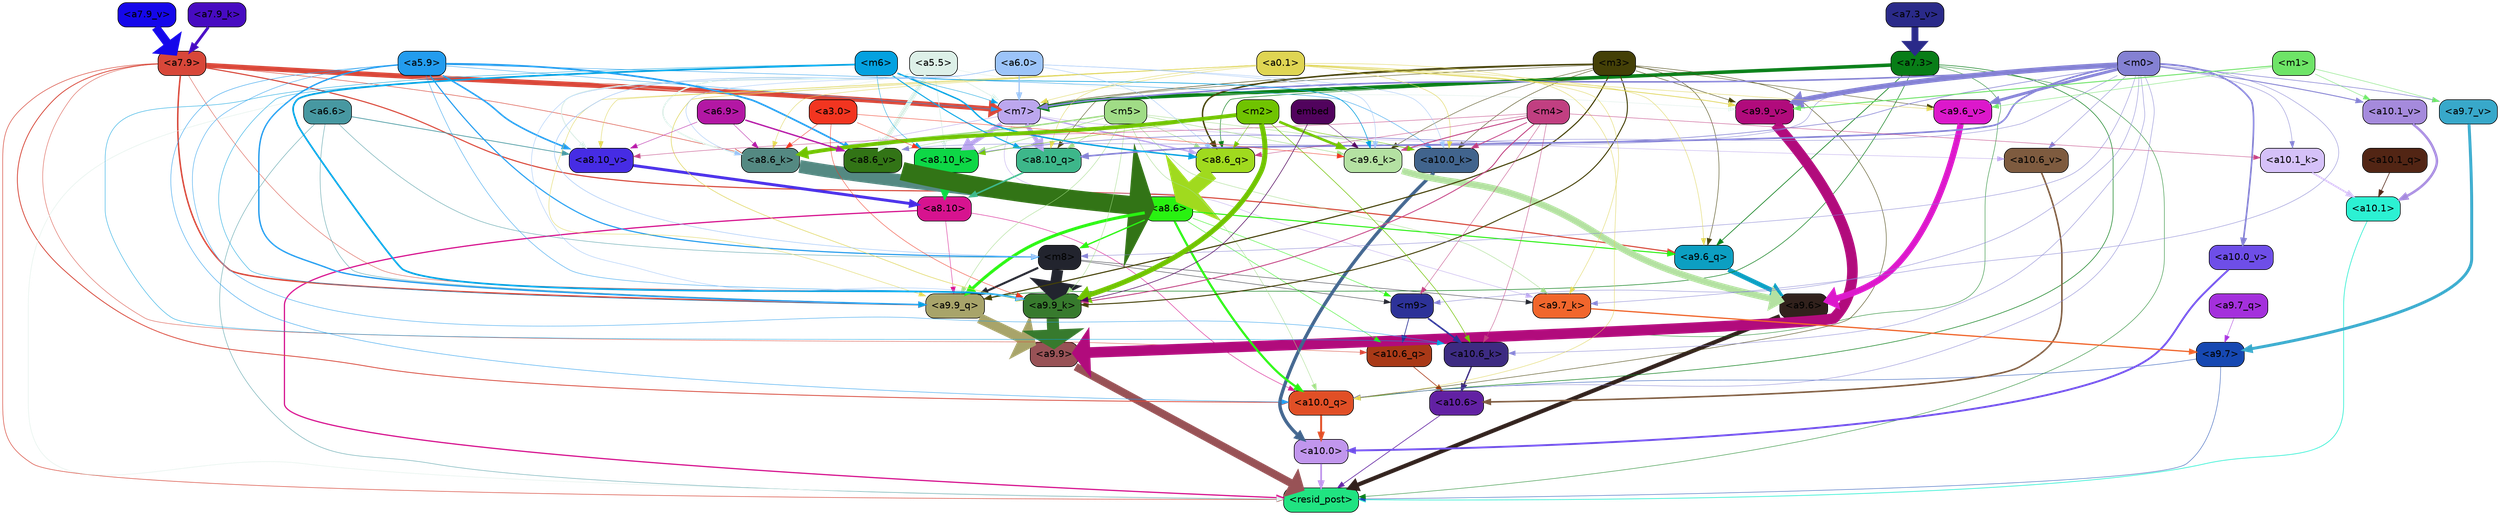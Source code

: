 strict digraph "" {
	graph [bgcolor=transparent,
		layout=dot,
		overlap=false,
		splines=true
	];
	"<a10.6>"	[color=black,
		fillcolor="#6221a3",
		fontname=Helvetica,
		shape=box,
		style="filled, rounded"];
	"<resid_post>"	[color=black,
		fillcolor="#20e381",
		fontname=Helvetica,
		shape=box,
		style="filled, rounded"];
	"<a10.6>" -> "<resid_post>"	[color="#6221a3",
		penwidth=0.9498605728149414];
	"<a10.1>"	[color=black,
		fillcolor="#2cf1d3",
		fontname=Helvetica,
		shape=box,
		style="filled, rounded"];
	"<a10.1>" -> "<resid_post>"	[color="#2cf1d3",
		penwidth=1.0084514617919922];
	"<a10.0>"	[color=black,
		fillcolor="#c196ed",
		fontname=Helvetica,
		shape=box,
		style="filled, rounded"];
	"<a10.0>" -> "<resid_post>"	[color="#c196ed",
		penwidth=2.5814952850341797];
	"<a9.9>"	[color=black,
		fillcolor="#985256",
		fontname=Helvetica,
		shape=box,
		style="filled, rounded"];
	"<a9.9>" -> "<resid_post>"	[color="#985256",
		penwidth=11.610888481140137];
	"<a9.7>"	[color=black,
		fillcolor="#1648b2",
		fontname=Helvetica,
		shape=box,
		style="filled, rounded"];
	"<a9.7>" -> "<resid_post>"	[color="#1648b2",
		penwidth=0.6];
	"<a10.0_q>"	[color=black,
		fillcolor="#e14f26",
		fontname=Helvetica,
		shape=box,
		style="filled, rounded"];
	"<a9.7>" -> "<a10.0_q>"	[color="#1648b2",
		penwidth=0.6];
	"<a9.6>"	[color=black,
		fillcolor="#31211c",
		fontname=Helvetica,
		shape=box,
		style="filled, rounded"];
	"<a9.6>" -> "<resid_post>"	[color="#31211c",
		penwidth=6.121421813964844];
	"<a8.10>"	[color=black,
		fillcolor="#d7138f",
		fontname=Helvetica,
		shape=box,
		style="filled, rounded"];
	"<a8.10>" -> "<resid_post>"	[color="#d7138f",
		penwidth=1.7841739654541016];
	"<a8.10>" -> "<a10.0_q>"	[color="#d7138f",
		penwidth=0.6612663269042969];
	"<a9.9_q>"	[color=black,
		fillcolor="#a8a46a",
		fontname=Helvetica,
		shape=box,
		style="filled, rounded"];
	"<a8.10>" -> "<a9.9_q>"	[color="#d7138f",
		penwidth=0.6];
	"<a7.9>"	[color=black,
		fillcolor="#d84739",
		fontname=Helvetica,
		shape=box,
		style="filled, rounded"];
	"<a7.9>" -> "<resid_post>"	[color="#d84739",
		penwidth=0.8109169006347656];
	"<a10.6_q>"	[color=black,
		fillcolor="#a93917",
		fontname=Helvetica,
		shape=box,
		style="filled, rounded"];
	"<a7.9>" -> "<a10.6_q>"	[color="#d84739",
		penwidth=0.6];
	"<a7.9>" -> "<a10.0_q>"	[color="#d84739",
		penwidth=1.19378662109375];
	"<m7>"	[color=black,
		fillcolor="#bca7ee",
		fontname=Helvetica,
		shape=box,
		style="filled, rounded"];
	"<a7.9>" -> "<m7>"	[color="#d84739",
		penwidth=7.3899383544921875];
	"<a7.9>" -> "<a9.9_q>"	[color="#d84739",
		penwidth=2.1764984130859375];
	"<a9.6_q>"	[color=black,
		fillcolor="#0c9fc2",
		fontname=Helvetica,
		shape=box,
		style="filled, rounded"];
	"<a7.9>" -> "<a9.6_q>"	[color="#d84739",
		penwidth=1.6184196472167969];
	"<a9.9_k>"	[color=black,
		fillcolor="#377a2d",
		fontname=Helvetica,
		shape=box,
		style="filled, rounded"];
	"<a7.9>" -> "<a9.9_k>"	[color="#d84739",
		penwidth=0.6];
	"<a8.6_k>"	[color=black,
		fillcolor="#548982",
		fontname=Helvetica,
		shape=box,
		style="filled, rounded"];
	"<a7.9>" -> "<a8.6_k>"	[color="#d84739",
		penwidth=0.7570610046386719];
	"<a7.3>"	[color=black,
		fillcolor="#087d17",
		fontname=Helvetica,
		shape=box,
		style="filled, rounded"];
	"<a7.3>" -> "<resid_post>"	[color="#087d17",
		penwidth=0.6];
	"<a7.3>" -> "<a10.6_q>"	[color="#087d17",
		penwidth=0.6];
	"<a7.3>" -> "<a10.0_q>"	[color="#087d17",
		penwidth=0.8208656311035156];
	"<a7.3>" -> "<m7>"	[color="#087d17",
		penwidth=5.189311981201172];
	"<a7.3>" -> "<a9.9_q>"	[color="#087d17",
		penwidth=0.8119163513183594];
	"<a7.3>" -> "<a9.6_q>"	[color="#087d17",
		penwidth=0.9649925231933594];
	"<a8.6_q>"	[color=black,
		fillcolor="#a0da1e",
		fontname=Helvetica,
		shape=box,
		style="filled, rounded"];
	"<a7.3>" -> "<a8.6_q>"	[color="#087d17",
		penwidth=0.7801322937011719];
	"<a6.6>"	[color=black,
		fillcolor="#4798a1",
		fontname=Helvetica,
		shape=box,
		style="filled, rounded"];
	"<a6.6>" -> "<resid_post>"	[color="#4798a1",
		penwidth=0.6];
	"<m8>"	[color=black,
		fillcolor="#22242e",
		fontname=Helvetica,
		shape=box,
		style="filled, rounded"];
	"<a6.6>" -> "<m8>"	[color="#4798a1",
		penwidth=0.6];
	"<a6.6>" -> "<a9.9_q>"	[color="#4798a1",
		penwidth=0.6];
	"<a8.10_v>"	[color=black,
		fillcolor="#462ce4",
		fontname=Helvetica,
		shape=box,
		style="filled, rounded"];
	"<a6.6>" -> "<a8.10_v>"	[color="#4798a1",
		penwidth=1.0661506652832031];
	"<a5.5>"	[color=black,
		fillcolor="#ddf0e8",
		fontname=Helvetica,
		shape=box,
		style="filled, rounded"];
	"<a5.5>" -> "<resid_post>"	[color="#ddf0e8",
		penwidth=0.6];
	"<a5.5>" -> "<m7>"	[color="#ddf0e8",
		penwidth=1.0865592956542969];
	"<a9.9_v>"	[color=black,
		fillcolor="#b10b7c",
		fontname=Helvetica,
		shape=box,
		style="filled, rounded"];
	"<a5.5>" -> "<a9.9_v>"	[color="#ddf0e8",
		penwidth=0.6];
	"<a8.10_k>"	[color=black,
		fillcolor="#0ed746",
		fontname=Helvetica,
		shape=box,
		style="filled, rounded"];
	"<a5.5>" -> "<a8.10_k>"	[color="#ddf0e8",
		penwidth=1.1390800476074219];
	"<a5.5>" -> "<a8.6_k>"	[color="#ddf0e8",
		penwidth=2.00030517578125];
	"<a5.5>" -> "<a8.10_v>"	[color="#ddf0e8",
		penwidth=1.4206085205078125];
	"<a8.6_v>"	[color=black,
		fillcolor="#327416",
		fontname=Helvetica,
		shape=box,
		style="filled, rounded"];
	"<a5.5>" -> "<a8.6_v>"	[color="#ddf0e8",
		penwidth=6.534294128417969];
	"<a10.6_q>" -> "<a10.6>"	[color="#a93917",
		penwidth=0.9244728088378906];
	"<a10.1_q>"	[color=black,
		fillcolor="#522514",
		fontname=Helvetica,
		shape=box,
		style="filled, rounded"];
	"<a10.1_q>" -> "<a10.1>"	[color="#522514",
		penwidth=0.9268798828125];
	"<a10.0_q>" -> "<a10.0>"	[color="#e14f26",
		penwidth=2.905670166015625];
	"<a10.6_k>"	[color=black,
		fillcolor="#3d2b82",
		fontname=Helvetica,
		shape=box,
		style="filled, rounded"];
	"<a10.6_k>" -> "<a10.6>"	[color="#3d2b82",
		penwidth=2.0319366455078125];
	"<a10.1_k>"	[color=black,
		fillcolor="#d5c1f8",
		fontname=Helvetica,
		shape=box,
		style="filled, rounded"];
	"<a10.1_k>" -> "<a10.1>"	[color="#d5c1f8",
		penwidth=2.4037628173828125];
	"<a10.0_k>"	[color=black,
		fillcolor="#41648d",
		fontname=Helvetica,
		shape=box,
		style="filled, rounded"];
	"<a10.0_k>" -> "<a10.0>"	[color="#41648d",
		penwidth=4.9319305419921875];
	"<a10.6_v>"	[color=black,
		fillcolor="#7e5b3f",
		fontname=Helvetica,
		shape=box,
		style="filled, rounded"];
	"<a10.6_v>" -> "<a10.6>"	[color="#7e5b3f",
		penwidth=2.290935516357422];
	"<a10.1_v>"	[color=black,
		fillcolor="#a58adc",
		fontname=Helvetica,
		shape=box,
		style="filled, rounded"];
	"<a10.1_v>" -> "<a10.1>"	[color="#a58adc",
		penwidth=3.6398468017578125];
	"<a10.0_v>"	[color=black,
		fillcolor="#6e4ee8",
		fontname=Helvetica,
		shape=box,
		style="filled, rounded"];
	"<a10.0_v>" -> "<a10.0>"	[color="#6e4ee8",
		penwidth=2.7666168212890625];
	"<m9>"	[color=black,
		fillcolor="#2d3298",
		fontname=Helvetica,
		shape=box,
		style="filled, rounded"];
	"<m9>" -> "<a10.6_q>"	[color="#2d3298",
		penwidth=1.0384025573730469];
	"<m9>" -> "<a10.6_k>"	[color="#2d3298",
		penwidth=2.371124267578125];
	"<a8.6>"	[color=black,
		fillcolor="#29f211",
		fontname=Helvetica,
		shape=box,
		style="filled, rounded"];
	"<a8.6>" -> "<a10.6_q>"	[color="#29f211",
		penwidth=0.6];
	"<a8.6>" -> "<a10.0_q>"	[color="#29f211",
		penwidth=3.1841888427734375];
	"<a8.6>" -> "<m9>"	[color="#29f211",
		penwidth=0.6];
	"<a8.6>" -> "<m8>"	[color="#29f211",
		penwidth=1.972564697265625];
	"<a8.6>" -> "<a9.9_q>"	[color="#29f211",
		penwidth=4.482503890991211];
	"<a8.6>" -> "<a9.6_q>"	[color="#29f211",
		penwidth=1.515838623046875];
	"<m5>"	[color=black,
		fillcolor="#a0dc86",
		fontname=Helvetica,
		shape=box,
		style="filled, rounded"];
	"<m5>" -> "<a10.0_q>"	[color="#a0dc86",
		penwidth=0.6];
	"<m5>" -> "<a10.0_k>"	[color="#a0dc86",
		penwidth=0.6];
	"<m5>" -> "<a9.9_q>"	[color="#a0dc86",
		penwidth=0.6];
	"<m5>" -> "<a9.9_k>"	[color="#a0dc86",
		penwidth=0.6];
	"<a9.7_k>"	[color=black,
		fillcolor="#f1662c",
		fontname=Helvetica,
		shape=box,
		style="filled, rounded"];
	"<m5>" -> "<a9.7_k>"	[color="#a0dc86",
		penwidth=0.6];
	"<a9.6_k>"	[color=black,
		fillcolor="#b4e1a2",
		fontname=Helvetica,
		shape=box,
		style="filled, rounded"];
	"<m5>" -> "<a9.6_k>"	[color="#a0dc86",
		penwidth=0.7197036743164062];
	"<a8.10_q>"	[color=black,
		fillcolor="#3db78a",
		fontname=Helvetica,
		shape=box,
		style="filled, rounded"];
	"<m5>" -> "<a8.10_q>"	[color="#a0dc86",
		penwidth=0.7198371887207031];
	"<m5>" -> "<a8.6_q>"	[color="#a0dc86",
		penwidth=0.6];
	"<m5>" -> "<a8.10_k>"	[color="#a0dc86",
		penwidth=0.9238471984863281];
	"<m5>" -> "<a8.6_k>"	[color="#a0dc86",
		penwidth=2.1219520568847656];
	"<m5>" -> "<a8.6_v>"	[color="#a0dc86",
		penwidth=0.6];
	"<a5.9>"	[color=black,
		fillcolor="#239cee",
		fontname=Helvetica,
		shape=box,
		style="filled, rounded"];
	"<a5.9>" -> "<a10.0_q>"	[color="#239cee",
		penwidth=0.6463394165039062];
	"<a5.9>" -> "<a10.6_k>"	[color="#239cee",
		penwidth=0.6];
	"<a5.9>" -> "<a10.0_k>"	[color="#239cee",
		penwidth=0.6];
	"<a5.9>" -> "<m7>"	[color="#239cee",
		penwidth=0.6];
	"<a5.9>" -> "<m8>"	[color="#239cee",
		penwidth=1.6550712585449219];
	"<a5.9>" -> "<a9.9_q>"	[color="#239cee",
		penwidth=2.019031524658203];
	"<a5.9>" -> "<a9.9_k>"	[color="#239cee",
		penwidth=0.6];
	"<a5.9>" -> "<a8.10_v>"	[color="#239cee",
		penwidth=2.2765426635742188];
	"<a5.9>" -> "<a8.6_v>"	[color="#239cee",
		penwidth=2.4934005737304688];
	"<m3>"	[color=black,
		fillcolor="#444007",
		fontname=Helvetica,
		shape=box,
		style="filled, rounded"];
	"<m3>" -> "<a10.0_q>"	[color="#444007",
		penwidth=0.6597442626953125];
	"<m3>" -> "<a10.0_k>"	[color="#444007",
		penwidth=0.6506614685058594];
	"<m3>" -> "<m7>"	[color="#444007",
		penwidth=0.7659339904785156];
	"<m3>" -> "<a9.9_q>"	[color="#444007",
		penwidth=1.6276321411132812];
	"<m3>" -> "<a9.6_q>"	[color="#444007",
		penwidth=0.6724472045898438];
	"<m3>" -> "<a9.9_k>"	[color="#444007",
		penwidth=1.4574642181396484];
	"<m3>" -> "<a9.6_k>"	[color="#444007",
		penwidth=0.6];
	"<m3>" -> "<a9.9_v>"	[color="#444007",
		penwidth=0.6589469909667969];
	"<a9.6_v>"	[color=black,
		fillcolor="#dc18cb",
		fontname=Helvetica,
		shape=box,
		style="filled, rounded"];
	"<m3>" -> "<a9.6_v>"	[color="#444007",
		penwidth=0.6];
	"<m3>" -> "<a8.10_q>"	[color="#444007",
		penwidth=0.6];
	"<m3>" -> "<a8.6_q>"	[color="#444007",
		penwidth=2.1676406860351562];
	"<m0>"	[color=black,
		fillcolor="#8481d3",
		fontname=Helvetica,
		shape=box,
		style="filled, rounded"];
	"<m0>" -> "<a10.0_q>"	[color="#8481d3",
		penwidth=0.6];
	"<m0>" -> "<a10.6_k>"	[color="#8481d3",
		penwidth=0.6];
	"<m0>" -> "<a10.1_k>"	[color="#8481d3",
		penwidth=0.6];
	"<m0>" -> "<a10.6_v>"	[color="#8481d3",
		penwidth=0.6];
	"<m0>" -> "<a10.1_v>"	[color="#8481d3",
		penwidth=1.3360328674316406];
	"<m0>" -> "<a10.0_v>"	[color="#8481d3",
		penwidth=2.4083595275878906];
	"<m0>" -> "<m9>"	[color="#8481d3",
		penwidth=0.6];
	"<m0>" -> "<m7>"	[color="#8481d3",
		penwidth=2.224945068359375];
	"<m0>" -> "<m8>"	[color="#8481d3",
		penwidth=0.6];
	"<m0>" -> "<a9.7_k>"	[color="#8481d3",
		penwidth=0.6];
	"<m0>" -> "<a9.6_k>"	[color="#8481d3",
		penwidth=0.6];
	"<m0>" -> "<a9.9_v>"	[color="#8481d3",
		penwidth=7.537467956542969];
	"<a9.7_v>"	[color=black,
		fillcolor="#38a8ca",
		fontname=Helvetica,
		shape=box,
		style="filled, rounded"];
	"<m0>" -> "<a9.7_v>"	[color="#8481d3",
		penwidth=0.8575286865234375];
	"<m0>" -> "<a9.6_v>"	[color="#8481d3",
		penwidth=4.1688385009765625];
	"<m0>" -> "<a8.10_q>"	[color="#8481d3",
		penwidth=2.3761940002441406];
	"<m0>" -> "<a8.10_k>"	[color="#8481d3",
		penwidth=0.9220962524414062];
	"<m0>" -> "<a8.6_v>"	[color="#8481d3",
		penwidth=0.6];
	"<a0.1>"	[color=black,
		fillcolor="#dfd553",
		fontname=Helvetica,
		shape=box,
		style="filled, rounded"];
	"<a0.1>" -> "<a10.0_q>"	[color="#dfd553",
		penwidth=0.6];
	"<a0.1>" -> "<a10.0_k>"	[color="#dfd553",
		penwidth=0.6768684387207031];
	"<a0.1>" -> "<m7>"	[color="#dfd553",
		penwidth=0.6];
	"<a0.1>" -> "<a9.9_q>"	[color="#dfd553",
		penwidth=0.6];
	"<a0.1>" -> "<a9.6_q>"	[color="#dfd553",
		penwidth=0.6];
	"<a0.1>" -> "<a9.9_k>"	[color="#dfd553",
		penwidth=0.81341552734375];
	"<a0.1>" -> "<a9.7_k>"	[color="#dfd553",
		penwidth=0.6];
	"<a0.1>" -> "<a9.9_v>"	[color="#dfd553",
		penwidth=1.062591552734375];
	"<a0.1>" -> "<a9.6_v>"	[color="#dfd553",
		penwidth=0.6];
	"<a0.1>" -> "<a8.10_q>"	[color="#dfd553",
		penwidth=0.6];
	"<a0.1>" -> "<a8.6_k>"	[color="#dfd553",
		penwidth=0.6];
	"<a0.1>" -> "<a8.10_v>"	[color="#dfd553",
		penwidth=0.6];
	"<m6>"	[color=black,
		fillcolor="#04a1e0",
		fontname=Helvetica,
		shape=box,
		style="filled, rounded"];
	"<m6>" -> "<a10.6_k>"	[color="#04a1e0",
		penwidth=0.6];
	"<m6>" -> "<m7>"	[color="#04a1e0",
		penwidth=0.6];
	"<m6>" -> "<a9.9_q>"	[color="#04a1e0",
		penwidth=0.6];
	"<m6>" -> "<a9.9_k>"	[color="#04a1e0",
		penwidth=2.533975601196289];
	"<m6>" -> "<a9.6_k>"	[color="#04a1e0",
		penwidth=0.9471282958984375];
	"<m6>" -> "<a8.10_q>"	[color="#04a1e0",
		penwidth=1.4854621887207031];
	"<m6>" -> "<a8.6_q>"	[color="#04a1e0",
		penwidth=2.0796165466308594];
	"<m6>" -> "<a8.10_k>"	[color="#04a1e0",
		penwidth=0.6];
	"<m4>"	[color=black,
		fillcolor="#c13f81",
		fontname=Helvetica,
		shape=box,
		style="filled, rounded"];
	"<m4>" -> "<a10.6_k>"	[color="#c13f81",
		penwidth=0.6];
	"<m4>" -> "<a10.1_k>"	[color="#c13f81",
		penwidth=0.6];
	"<m4>" -> "<a10.0_k>"	[color="#c13f81",
		penwidth=1.230804443359375];
	"<m4>" -> "<m9>"	[color="#c13f81",
		penwidth=0.6];
	"<m4>" -> "<a9.9_k>"	[color="#c13f81",
		penwidth=1.3186264038085938];
	"<m4>" -> "<a9.6_k>"	[color="#c13f81",
		penwidth=1.3722038269042969];
	"<m4>" -> "<a8.6_q>"	[color="#c13f81",
		penwidth=0.6];
	"<m4>" -> "<a8.10_v>"	[color="#c13f81",
		penwidth=0.6];
	"<m2>"	[color=black,
		fillcolor="#70c301",
		fontname=Helvetica,
		shape=box,
		style="filled, rounded"];
	"<m2>" -> "<a10.6_k>"	[color="#70c301",
		penwidth=0.8380241394042969];
	"<m2>" -> "<a10.0_k>"	[color="#70c301",
		penwidth=0.6622200012207031];
	"<m2>" -> "<a9.9_k>"	[color="#70c301",
		penwidth=7.476325988769531];
	"<m2>" -> "<a9.6_k>"	[color="#70c301",
		penwidth=3.761505126953125];
	"<m2>" -> "<a8.6_q>"	[color="#70c301",
		penwidth=0.6];
	"<m2>" -> "<a8.10_k>"	[color="#70c301",
		penwidth=0.6];
	"<m2>" -> "<a8.6_k>"	[color="#70c301",
		penwidth=5.699577331542969];
	"<a6.0>"	[color=black,
		fillcolor="#9cc4f9",
		fontname=Helvetica,
		shape=box,
		style="filled, rounded"];
	"<a6.0>" -> "<a10.0_k>"	[color="#9cc4f9",
		penwidth=0.6];
	"<a6.0>" -> "<m7>"	[color="#9cc4f9",
		penwidth=1.694061279296875];
	"<a6.0>" -> "<m8>"	[color="#9cc4f9",
		penwidth=0.7418403625488281];
	"<a6.0>" -> "<a9.9_k>"	[color="#9cc4f9",
		penwidth=0.6];
	"<a6.0>" -> "<a9.6_k>"	[color="#9cc4f9",
		penwidth=0.6];
	"<a6.0>" -> "<a8.6_q>"	[color="#9cc4f9",
		penwidth=0.6];
	"<a6.0>" -> "<a8.6_k>"	[color="#9cc4f9",
		penwidth=0.6];
	"<m7>" -> "<a10.6_v>"	[color="#bca7ee",
		penwidth=0.6];
	"<m7>" -> "<a9.7_k>"	[color="#bca7ee",
		penwidth=0.6];
	"<m7>" -> "<a8.10_q>"	[color="#bca7ee",
		penwidth=6.2237091064453125];
	"<m7>" -> "<a8.6_q>"	[color="#bca7ee",
		penwidth=1.9677276611328125];
	"<m7>" -> "<a8.10_k>"	[color="#bca7ee",
		penwidth=6.505390167236328];
	"<m7>" -> "<a8.6_k>"	[color="#bca7ee",
		penwidth=0.6821136474609375];
	"<m1>"	[color=black,
		fillcolor="#6ee467",
		fontname=Helvetica,
		shape=box,
		style="filled, rounded"];
	"<m1>" -> "<a10.1_v>"	[color="#6ee467",
		penwidth=0.6];
	"<m1>" -> "<a9.9_v>"	[color="#6ee467",
		penwidth=1.4082679748535156];
	"<m1>" -> "<a9.7_v>"	[color="#6ee467",
		penwidth=0.6];
	"<m1>" -> "<a9.6_v>"	[color="#6ee467",
		penwidth=0.6];
	"<m8>" -> "<m9>"	[color="#22242e",
		penwidth=0.6];
	"<m8>" -> "<a9.9_q>"	[color="#22242e",
		penwidth=3.073810577392578];
	"<m8>" -> "<a9.9_k>"	[color="#22242e",
		penwidth=16.255420684814453];
	"<m8>" -> "<a9.7_k>"	[color="#22242e",
		penwidth=0.6];
	"<a9.9_q>" -> "<a9.9>"	[color="#a8a46a",
		penwidth=15.310546875];
	"<a9.7_q>"	[color=black,
		fillcolor="#a430dc",
		fontname=Helvetica,
		shape=box,
		style="filled, rounded"];
	"<a9.7_q>" -> "<a9.7>"	[color="#a430dc",
		penwidth=0.6];
	"<a9.6_q>" -> "<a9.6>"	[color="#0c9fc2",
		penwidth=6.823722839355469];
	"<a9.9_k>" -> "<a9.9>"	[color="#377a2d",
		penwidth=17.953022003173828];
	"<a9.7_k>" -> "<a9.7>"	[color="#f1662c",
		penwidth=1.85101318359375];
	"<a9.6_k>" -> "<a9.6>"	[color="#b4e1a2",
		penwidth=9.787818908691406];
	"<a9.9_v>" -> "<a9.9>"	[color="#b10b7c",
		penwidth=15.728643417358398];
	"<a9.7_v>" -> "<a9.7>"	[color="#38a8ca",
		penwidth=4.305488586425781];
	"<a9.6_v>" -> "<a9.6>"	[color="#dc18cb",
		penwidth=9.212547302246094];
	"<a3.0>"	[color=black,
		fillcolor="#f23520",
		fontname=Helvetica,
		shape=box,
		style="filled, rounded"];
	"<a3.0>" -> "<a9.9_k>"	[color="#f23520",
		penwidth=0.6];
	"<a3.0>" -> "<a9.6_k>"	[color="#f23520",
		penwidth=0.6];
	"<a3.0>" -> "<a8.10_k>"	[color="#f23520",
		penwidth=0.6];
	"<a3.0>" -> "<a8.6_k>"	[color="#f23520",
		penwidth=0.6];
	embed	[color=black,
		fillcolor="#51035d",
		fontname=Helvetica,
		shape=box,
		style="filled, rounded"];
	embed -> "<a9.9_k>"	[color="#51035d",
		penwidth=0.8602714538574219];
	embed -> "<a9.6_k>"	[color="#51035d",
		penwidth=0.6];
	"<a8.10_q>" -> "<a8.10>"	[color="#3db78a",
		penwidth=2.2933731079101562];
	"<a8.6_q>" -> "<a8.6>"	[color="#a0da1e",
		penwidth=22.21251106262207];
	"<a8.10_k>" -> "<a8.10>"	[color="#0ed746",
		penwidth=5.009056091308594];
	"<a8.6_k>" -> "<a8.6>"	[color="#548982",
		penwidth=19.114789962768555];
	"<a8.10_v>" -> "<a8.10>"	[color="#462ce4",
		penwidth=4.248416900634766];
	"<a8.6_v>" -> "<a8.6>"	[color="#327416",
		penwidth=27.461654663085938];
	"<a6.9>"	[color=black,
		fillcolor="#b317a4",
		fontname=Helvetica,
		shape=box,
		style="filled, rounded"];
	"<a6.9>" -> "<a8.6_k>"	[color="#b317a4",
		penwidth=0.6];
	"<a6.9>" -> "<a8.10_v>"	[color="#b317a4",
		penwidth=0.6];
	"<a6.9>" -> "<a8.6_v>"	[color="#b317a4",
		penwidth=2.0546798706054688];
	"<a7.9_k>"	[color=black,
		fillcolor="#470bc1",
		fontname=Helvetica,
		shape=box,
		style="filled, rounded"];
	"<a7.9_k>" -> "<a7.9>"	[color="#470bc1",
		penwidth=4.179893493652344];
	"<a7.9_v>"	[color=black,
		fillcolor="#1507ea",
		fontname=Helvetica,
		shape=box,
		style="filled, rounded"];
	"<a7.9_v>" -> "<a7.9>"	[color="#1507ea",
		penwidth=12.677261352539062];
	"<a7.3_v>"	[color=black,
		fillcolor="#2a2a89",
		fontname=Helvetica,
		shape=box,
		style="filled, rounded"];
	"<a7.3_v>" -> "<a7.3>"	[color="#2a2a89",
		penwidth=10.205863952636719];
}
